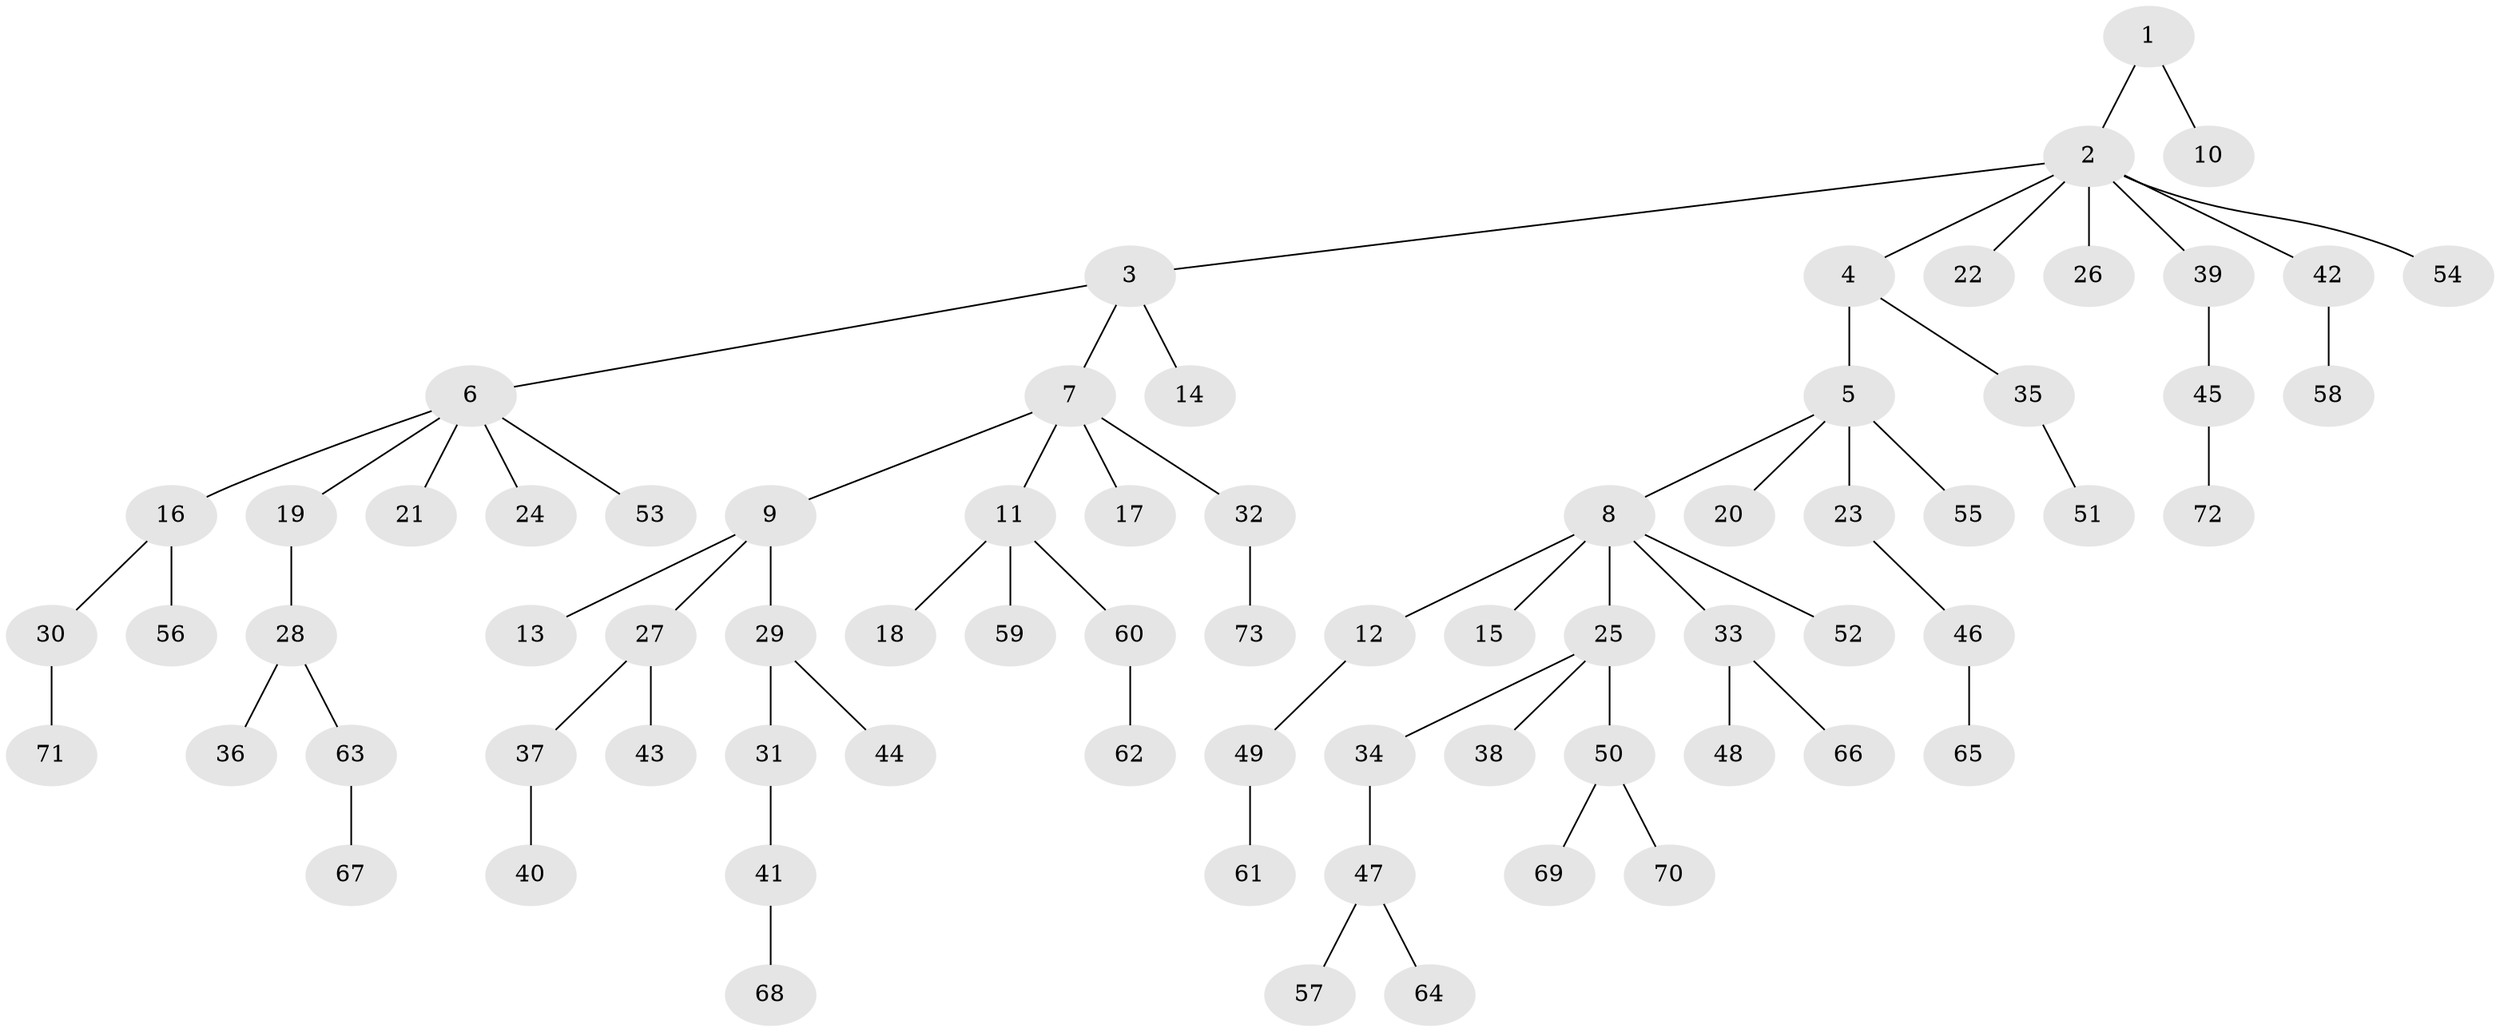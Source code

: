// Generated by graph-tools (version 1.1) at 2025/26/03/09/25 03:26:22]
// undirected, 73 vertices, 72 edges
graph export_dot {
graph [start="1"]
  node [color=gray90,style=filled];
  1;
  2;
  3;
  4;
  5;
  6;
  7;
  8;
  9;
  10;
  11;
  12;
  13;
  14;
  15;
  16;
  17;
  18;
  19;
  20;
  21;
  22;
  23;
  24;
  25;
  26;
  27;
  28;
  29;
  30;
  31;
  32;
  33;
  34;
  35;
  36;
  37;
  38;
  39;
  40;
  41;
  42;
  43;
  44;
  45;
  46;
  47;
  48;
  49;
  50;
  51;
  52;
  53;
  54;
  55;
  56;
  57;
  58;
  59;
  60;
  61;
  62;
  63;
  64;
  65;
  66;
  67;
  68;
  69;
  70;
  71;
  72;
  73;
  1 -- 2;
  1 -- 10;
  2 -- 3;
  2 -- 4;
  2 -- 22;
  2 -- 26;
  2 -- 39;
  2 -- 42;
  2 -- 54;
  3 -- 6;
  3 -- 7;
  3 -- 14;
  4 -- 5;
  4 -- 35;
  5 -- 8;
  5 -- 20;
  5 -- 23;
  5 -- 55;
  6 -- 16;
  6 -- 19;
  6 -- 21;
  6 -- 24;
  6 -- 53;
  7 -- 9;
  7 -- 11;
  7 -- 17;
  7 -- 32;
  8 -- 12;
  8 -- 15;
  8 -- 25;
  8 -- 33;
  8 -- 52;
  9 -- 13;
  9 -- 27;
  9 -- 29;
  11 -- 18;
  11 -- 59;
  11 -- 60;
  12 -- 49;
  16 -- 30;
  16 -- 56;
  19 -- 28;
  23 -- 46;
  25 -- 34;
  25 -- 38;
  25 -- 50;
  27 -- 37;
  27 -- 43;
  28 -- 36;
  28 -- 63;
  29 -- 31;
  29 -- 44;
  30 -- 71;
  31 -- 41;
  32 -- 73;
  33 -- 48;
  33 -- 66;
  34 -- 47;
  35 -- 51;
  37 -- 40;
  39 -- 45;
  41 -- 68;
  42 -- 58;
  45 -- 72;
  46 -- 65;
  47 -- 57;
  47 -- 64;
  49 -- 61;
  50 -- 69;
  50 -- 70;
  60 -- 62;
  63 -- 67;
}
